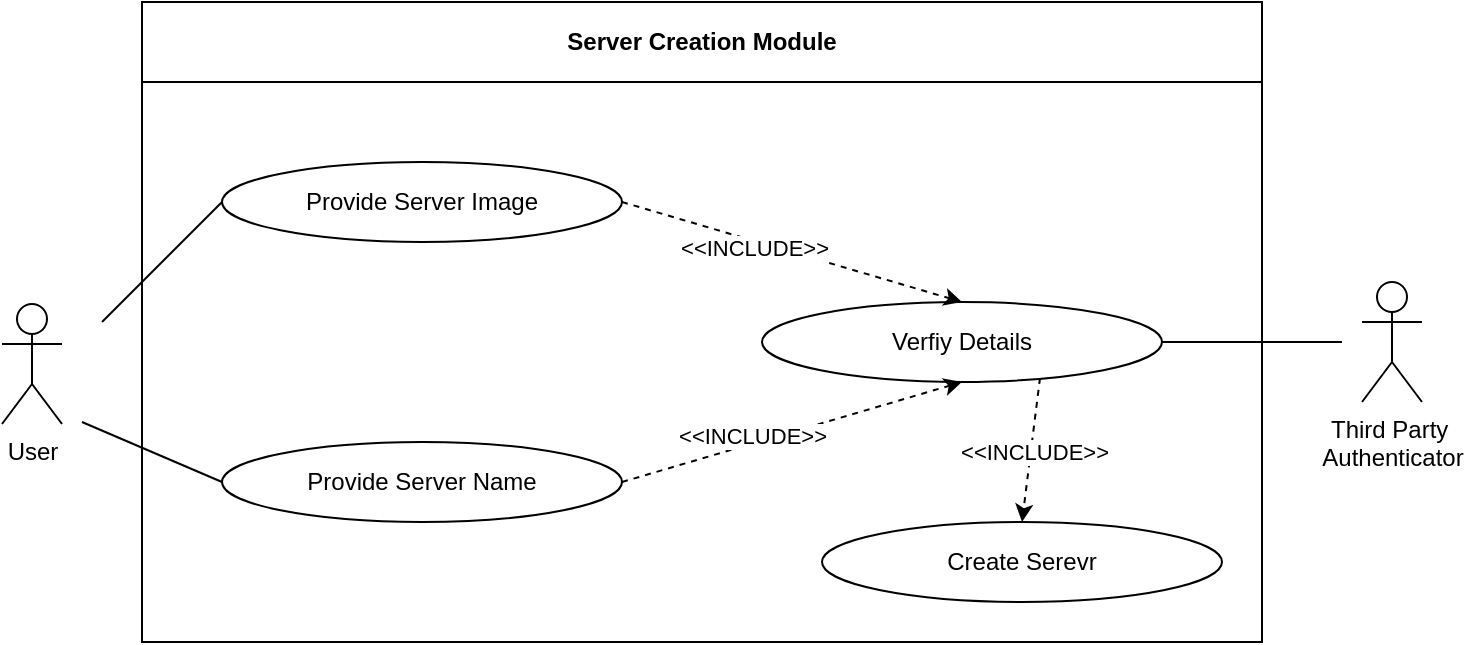 <mxfile version="23.1.1" type="github">
  <diagram name="Page-1" id="bqS-FZ6hRactcgp-9Ks-">
    <mxGraphModel dx="1114" dy="558" grid="1" gridSize="10" guides="1" tooltips="1" connect="1" arrows="1" fold="1" page="1" pageScale="1" pageWidth="827" pageHeight="1169" math="0" shadow="0">
      <root>
        <mxCell id="0" />
        <mxCell id="1" parent="0" />
        <mxCell id="y6TTsM0xGEVt4BT4Crah-1" value="Server Creation Module" style="swimlane;whiteSpace=wrap;html=1;startSize=40;" parent="1" vertex="1">
          <mxGeometry x="160" y="150" width="560" height="320" as="geometry" />
        </mxCell>
        <mxCell id="y6TTsM0xGEVt4BT4Crah-2" value="Provide Server Name" style="ellipse;whiteSpace=wrap;html=1;" parent="y6TTsM0xGEVt4BT4Crah-1" vertex="1">
          <mxGeometry x="40" y="220" width="200" height="40" as="geometry" />
        </mxCell>
        <mxCell id="y6TTsM0xGEVt4BT4Crah-3" value="Provide Server Image" style="ellipse;whiteSpace=wrap;html=1;" parent="y6TTsM0xGEVt4BT4Crah-1" vertex="1">
          <mxGeometry x="40" y="80" width="200" height="40" as="geometry" />
        </mxCell>
        <mxCell id="y6TTsM0xGEVt4BT4Crah-4" value="Verfiy Details" style="ellipse;whiteSpace=wrap;html=1;" parent="y6TTsM0xGEVt4BT4Crah-1" vertex="1">
          <mxGeometry x="310" y="150" width="200" height="40" as="geometry" />
        </mxCell>
        <mxCell id="y6TTsM0xGEVt4BT4Crah-15" value="" style="edgeStyle=none;orthogonalLoop=1;jettySize=auto;html=1;rounded=0;exitX=1;exitY=0.5;exitDx=0;exitDy=0;entryX=0.5;entryY=0;entryDx=0;entryDy=0;dashed=1;" parent="y6TTsM0xGEVt4BT4Crah-1" source="y6TTsM0xGEVt4BT4Crah-3" target="y6TTsM0xGEVt4BT4Crah-4" edge="1">
          <mxGeometry width="100" relative="1" as="geometry">
            <mxPoint x="330" y="120" as="sourcePoint" />
            <mxPoint x="430" y="120" as="targetPoint" />
            <Array as="points" />
          </mxGeometry>
        </mxCell>
        <mxCell id="874h4bqVdTH8mnI3KiV0-4" value="&amp;lt;&amp;lt;INCLUDE&amp;gt;&amp;gt;" style="edgeLabel;html=1;align=center;verticalAlign=middle;resizable=0;points=[];" vertex="1" connectable="0" parent="y6TTsM0xGEVt4BT4Crah-15">
          <mxGeometry x="-0.224" y="-3" relative="1" as="geometry">
            <mxPoint as="offset" />
          </mxGeometry>
        </mxCell>
        <mxCell id="y6TTsM0xGEVt4BT4Crah-16" value="" style="edgeStyle=none;orthogonalLoop=1;jettySize=auto;html=1;rounded=0;exitX=1;exitY=0.5;exitDx=0;exitDy=0;entryX=0.5;entryY=1;entryDx=0;entryDy=0;dashed=1;" parent="y6TTsM0xGEVt4BT4Crah-1" source="y6TTsM0xGEVt4BT4Crah-2" target="y6TTsM0xGEVt4BT4Crah-4" edge="1">
          <mxGeometry width="100" relative="1" as="geometry">
            <mxPoint x="340" y="140" as="sourcePoint" />
            <mxPoint x="440" y="140" as="targetPoint" />
            <Array as="points" />
          </mxGeometry>
        </mxCell>
        <mxCell id="874h4bqVdTH8mnI3KiV0-3" value="&amp;lt;&amp;lt;INCLUDE&amp;gt;&amp;gt;" style="edgeLabel;html=1;align=center;verticalAlign=middle;resizable=0;points=[];" vertex="1" connectable="0" parent="y6TTsM0xGEVt4BT4Crah-16">
          <mxGeometry x="-0.224" y="4" relative="1" as="geometry">
            <mxPoint as="offset" />
          </mxGeometry>
        </mxCell>
        <mxCell id="874h4bqVdTH8mnI3KiV0-10" value="Create Serevr" style="ellipse;whiteSpace=wrap;html=1;" vertex="1" parent="y6TTsM0xGEVt4BT4Crah-1">
          <mxGeometry x="340" y="260" width="200" height="40" as="geometry" />
        </mxCell>
        <mxCell id="874h4bqVdTH8mnI3KiV0-14" value="" style="endArrow=classic;html=1;rounded=0;exitX=0.695;exitY=0.95;exitDx=0;exitDy=0;entryX=0.5;entryY=0;entryDx=0;entryDy=0;dashed=1;exitPerimeter=0;" edge="1" parent="y6TTsM0xGEVt4BT4Crah-1" source="y6TTsM0xGEVt4BT4Crah-4" target="874h4bqVdTH8mnI3KiV0-10">
          <mxGeometry width="50" height="50" relative="1" as="geometry">
            <mxPoint x="230" y="170" as="sourcePoint" />
            <mxPoint x="280" y="120" as="targetPoint" />
          </mxGeometry>
        </mxCell>
        <mxCell id="874h4bqVdTH8mnI3KiV0-15" value="&amp;lt;&amp;lt;INCLUDE&amp;gt;&amp;gt;" style="edgeLabel;html=1;align=center;verticalAlign=middle;resizable=0;points=[];" vertex="1" connectable="0" parent="874h4bqVdTH8mnI3KiV0-14">
          <mxGeometry x="0.016" y="1" relative="1" as="geometry">
            <mxPoint as="offset" />
          </mxGeometry>
        </mxCell>
        <mxCell id="y6TTsM0xGEVt4BT4Crah-5" value="User" style="shape=umlActor;verticalLabelPosition=bottom;verticalAlign=top;html=1;outlineConnect=0;" parent="1" vertex="1">
          <mxGeometry x="90" y="301" width="30" height="60" as="geometry" />
        </mxCell>
        <mxCell id="874h4bqVdTH8mnI3KiV0-1" value="" style="endArrow=none;html=1;rounded=0;entryX=0;entryY=0.5;entryDx=0;entryDy=0;" edge="1" parent="1" target="y6TTsM0xGEVt4BT4Crah-3">
          <mxGeometry width="50" height="50" relative="1" as="geometry">
            <mxPoint x="140" y="310" as="sourcePoint" />
            <mxPoint x="440" y="270" as="targetPoint" />
          </mxGeometry>
        </mxCell>
        <mxCell id="874h4bqVdTH8mnI3KiV0-2" value="" style="endArrow=none;html=1;rounded=0;entryX=0;entryY=0.5;entryDx=0;entryDy=0;" edge="1" parent="1" target="y6TTsM0xGEVt4BT4Crah-2">
          <mxGeometry width="50" height="50" relative="1" as="geometry">
            <mxPoint x="130" y="360" as="sourcePoint" />
            <mxPoint x="440" y="270" as="targetPoint" />
          </mxGeometry>
        </mxCell>
        <mxCell id="874h4bqVdTH8mnI3KiV0-5" value="Third Party&amp;nbsp;&lt;br&gt;Authenticator" style="shape=umlActor;verticalLabelPosition=bottom;verticalAlign=top;html=1;outlineConnect=0;" vertex="1" parent="1">
          <mxGeometry x="770" y="290" width="30" height="60" as="geometry" />
        </mxCell>
        <mxCell id="874h4bqVdTH8mnI3KiV0-6" value="" style="endArrow=none;html=1;rounded=0;exitX=1;exitY=0.5;exitDx=0;exitDy=0;" edge="1" parent="1" source="y6TTsM0xGEVt4BT4Crah-4">
          <mxGeometry width="50" height="50" relative="1" as="geometry">
            <mxPoint x="390" y="320" as="sourcePoint" />
            <mxPoint x="760" y="320" as="targetPoint" />
          </mxGeometry>
        </mxCell>
      </root>
    </mxGraphModel>
  </diagram>
</mxfile>
